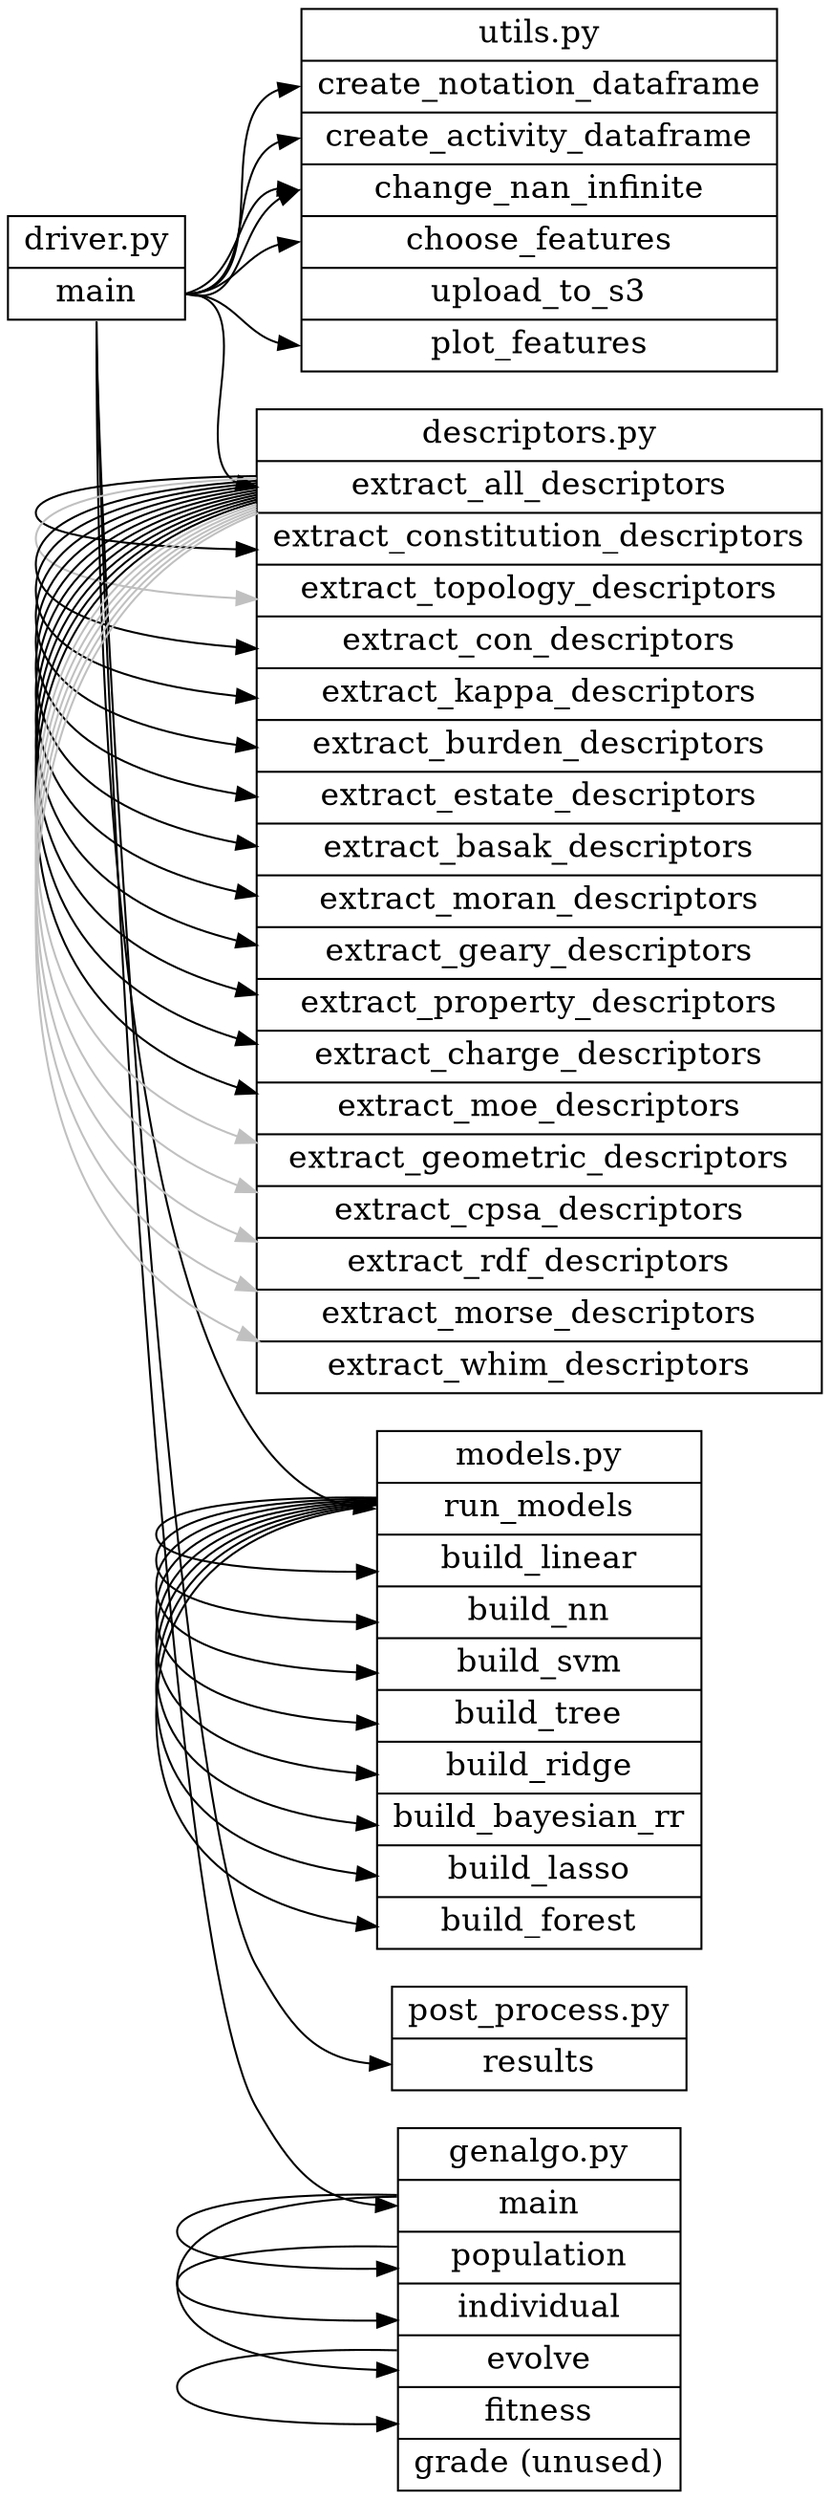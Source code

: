 digraph g {
	graph [
		rankdir = "LR"
	];

	node [
		fontsize = "16"
		shape = "record"
	];

	"driver.py" [
		label = "<f0> driver.py | <f1> main"
	];

	"utils.py" [
		label = "<f0> utils.py | <f1> create_notation_dataframe | <f2> create_activity_dataframe | <f3> change_nan_infinite | <f4> choose_features | <f5> upload_to_s3 | <f6> plot_features"
	];

	"descriptors.py" [
		label = "<f0> descriptors.py | <f1> extract_all_descriptors | <f2> extract_constitution_descriptors | <f3> extract_topology_descriptors | <f4> extract_con_descriptors | <f5> extract_kappa_descriptors | <f6> extract_burden_descriptors | <f7> extract_estate_descriptors | <f8> extract_basak_descriptors | <f9> extract_moran_descriptors | <f10> extract_geary_descriptors | <f11> extract_property_descriptors | <f12> extract_charge_descriptors | <f13> extract_moe_descriptors | <f14> extract_geometric_descriptors | <f15> extract_cpsa_descriptors | <f16> extract_rdf_descriptors | <f17> extract_morse_descriptors | <f18> extract_whim_descriptors"
	];

	"models.py" [
		label = "<f0> models.py | <f1> run_models | <f2> build_linear | <f3> build_nn | <f4> build_svm | <f5> build_tree | <f6> build_ridge | <f7> build_bayesian_rr | <f8> build_lasso | <f9> build_forest"
	];

	"post_process.py" [
		label = "<f0> post_process.py | <f1> results"
	];

	"genalgo.py" [
		label = "<f0> genalgo.py | <f1> main | <f2> population | <f3> individual | <f4> evolve | <f5> fitness | <f6> grade (unused)"
	];

	"driver.py":f1 -> "utils.py":f1;
	"driver.py":f1 -> "utils.py":f2;
	"driver.py":f1 -> "descriptors.py":f1;
	"descriptors.py":f1 -> "descriptors.py":f2;
#	"descriptors.py":f2 -> "utils.py":f5;
	"descriptors.py":f1 -> "descriptors.py":f3 [ color = "gray" ];
#	"descriptors.py":f3 -> "utils.py":f5;
	"descriptors.py":f1 -> "descriptors.py":f4;
#	"descriptors.py":f4 -> "utils.py":f5;
	"descriptors.py":f1 -> "descriptors.py":f5;
#	"descriptors.py":f5 -> "utils.py":f5;
	"descriptors.py":f1 -> "descriptors.py":f6;
#	"descriptors.py":f6 -> "utils.py":f5;
	"descriptors.py":f1 -> "descriptors.py":f7;
#	"descriptors.py":f7 -> "utils.py":f5;
	"descriptors.py":f1 -> "descriptors.py":f8;
#	"descriptors.py":f8 -> "utils.py":f5;
	"descriptors.py":f1 -> "descriptors.py":f9;
#	"descriptors.py":f9 -> "utils.py":f5;
	"descriptors.py":f1 -> "descriptors.py":f10;
#	"descriptors.py":f10 -> "utils.py":f5;
	"descriptors.py":f1 -> "descriptors.py":f11;
#	"descriptors.py":f11 -> "utils.py":f5;
	"descriptors.py":f1 -> "descriptors.py":f12;
#	"descriptors.py":f12 -> "utils.py":f5;
	"descriptors.py":f1 -> "descriptors.py":f13;
#	"descriptors.py":f13 -> "utils.py":f5;
	"descriptors.py":f1 -> "descriptors.py":f14 [ color = "gray" ];
#	"descriptors.py":f14 -> "utils.py":f5;
	"descriptors.py":f1 -> "descriptors.py":f15 [ color = "gray" ];
#	"descriptors.py":f15 -> "utils.py":f5;
	"descriptors.py":f1 -> "descriptors.py":f16 [ color = "gray" ];
#	"descriptors.py":f16 -> "utils.py":f5;
	"descriptors.py":f1 -> "descriptors.py":f17 [ color = "gray" ];
#	"descriptors.py":f17 -> "utils.py":f5;
	"descriptors.py":f1 -> "descriptors.py":f18 [ color = "gray" ];
#	"descriptors.py":f18 -> "utils.py":f5;

	"driver.py":f1 -> "utils.py":f3;
	"driver.py":f1 -> "utils.py":f3;	# called twice
	"driver.py":f1 -> "utils.py":f4;
	"driver.py":f1 -> "utils.py":f6;

	"driver.py":f1 -> "models.py":f1;
	"models.py":f1 -> "models.py":f2;
	"models.py":f1 -> "models.py":f3;
	"models.py":f1 -> "models.py":f4;
	"models.py":f1 -> "models.py":f5;
	"models.py":f1 -> "models.py":f6;
	"models.py":f1 -> "models.py":f7;
	"models.py":f1 -> "models.py":f8;
	"models.py":f1 -> "models.py":f9;

	"driver.py":f1 -> "post_process.py":f1;

	"driver.py":f1 -> "genalgo.py":f1;
	"genalgo.py":f1 -> "genalgo.py":f2;
	"genalgo.py":f2 -> "genalgo.py":f3;
	"genalgo.py":f1 -> "genalgo.py":f4;
	"genalgo.py":f4 -> "genalgo.py":f5;
}
